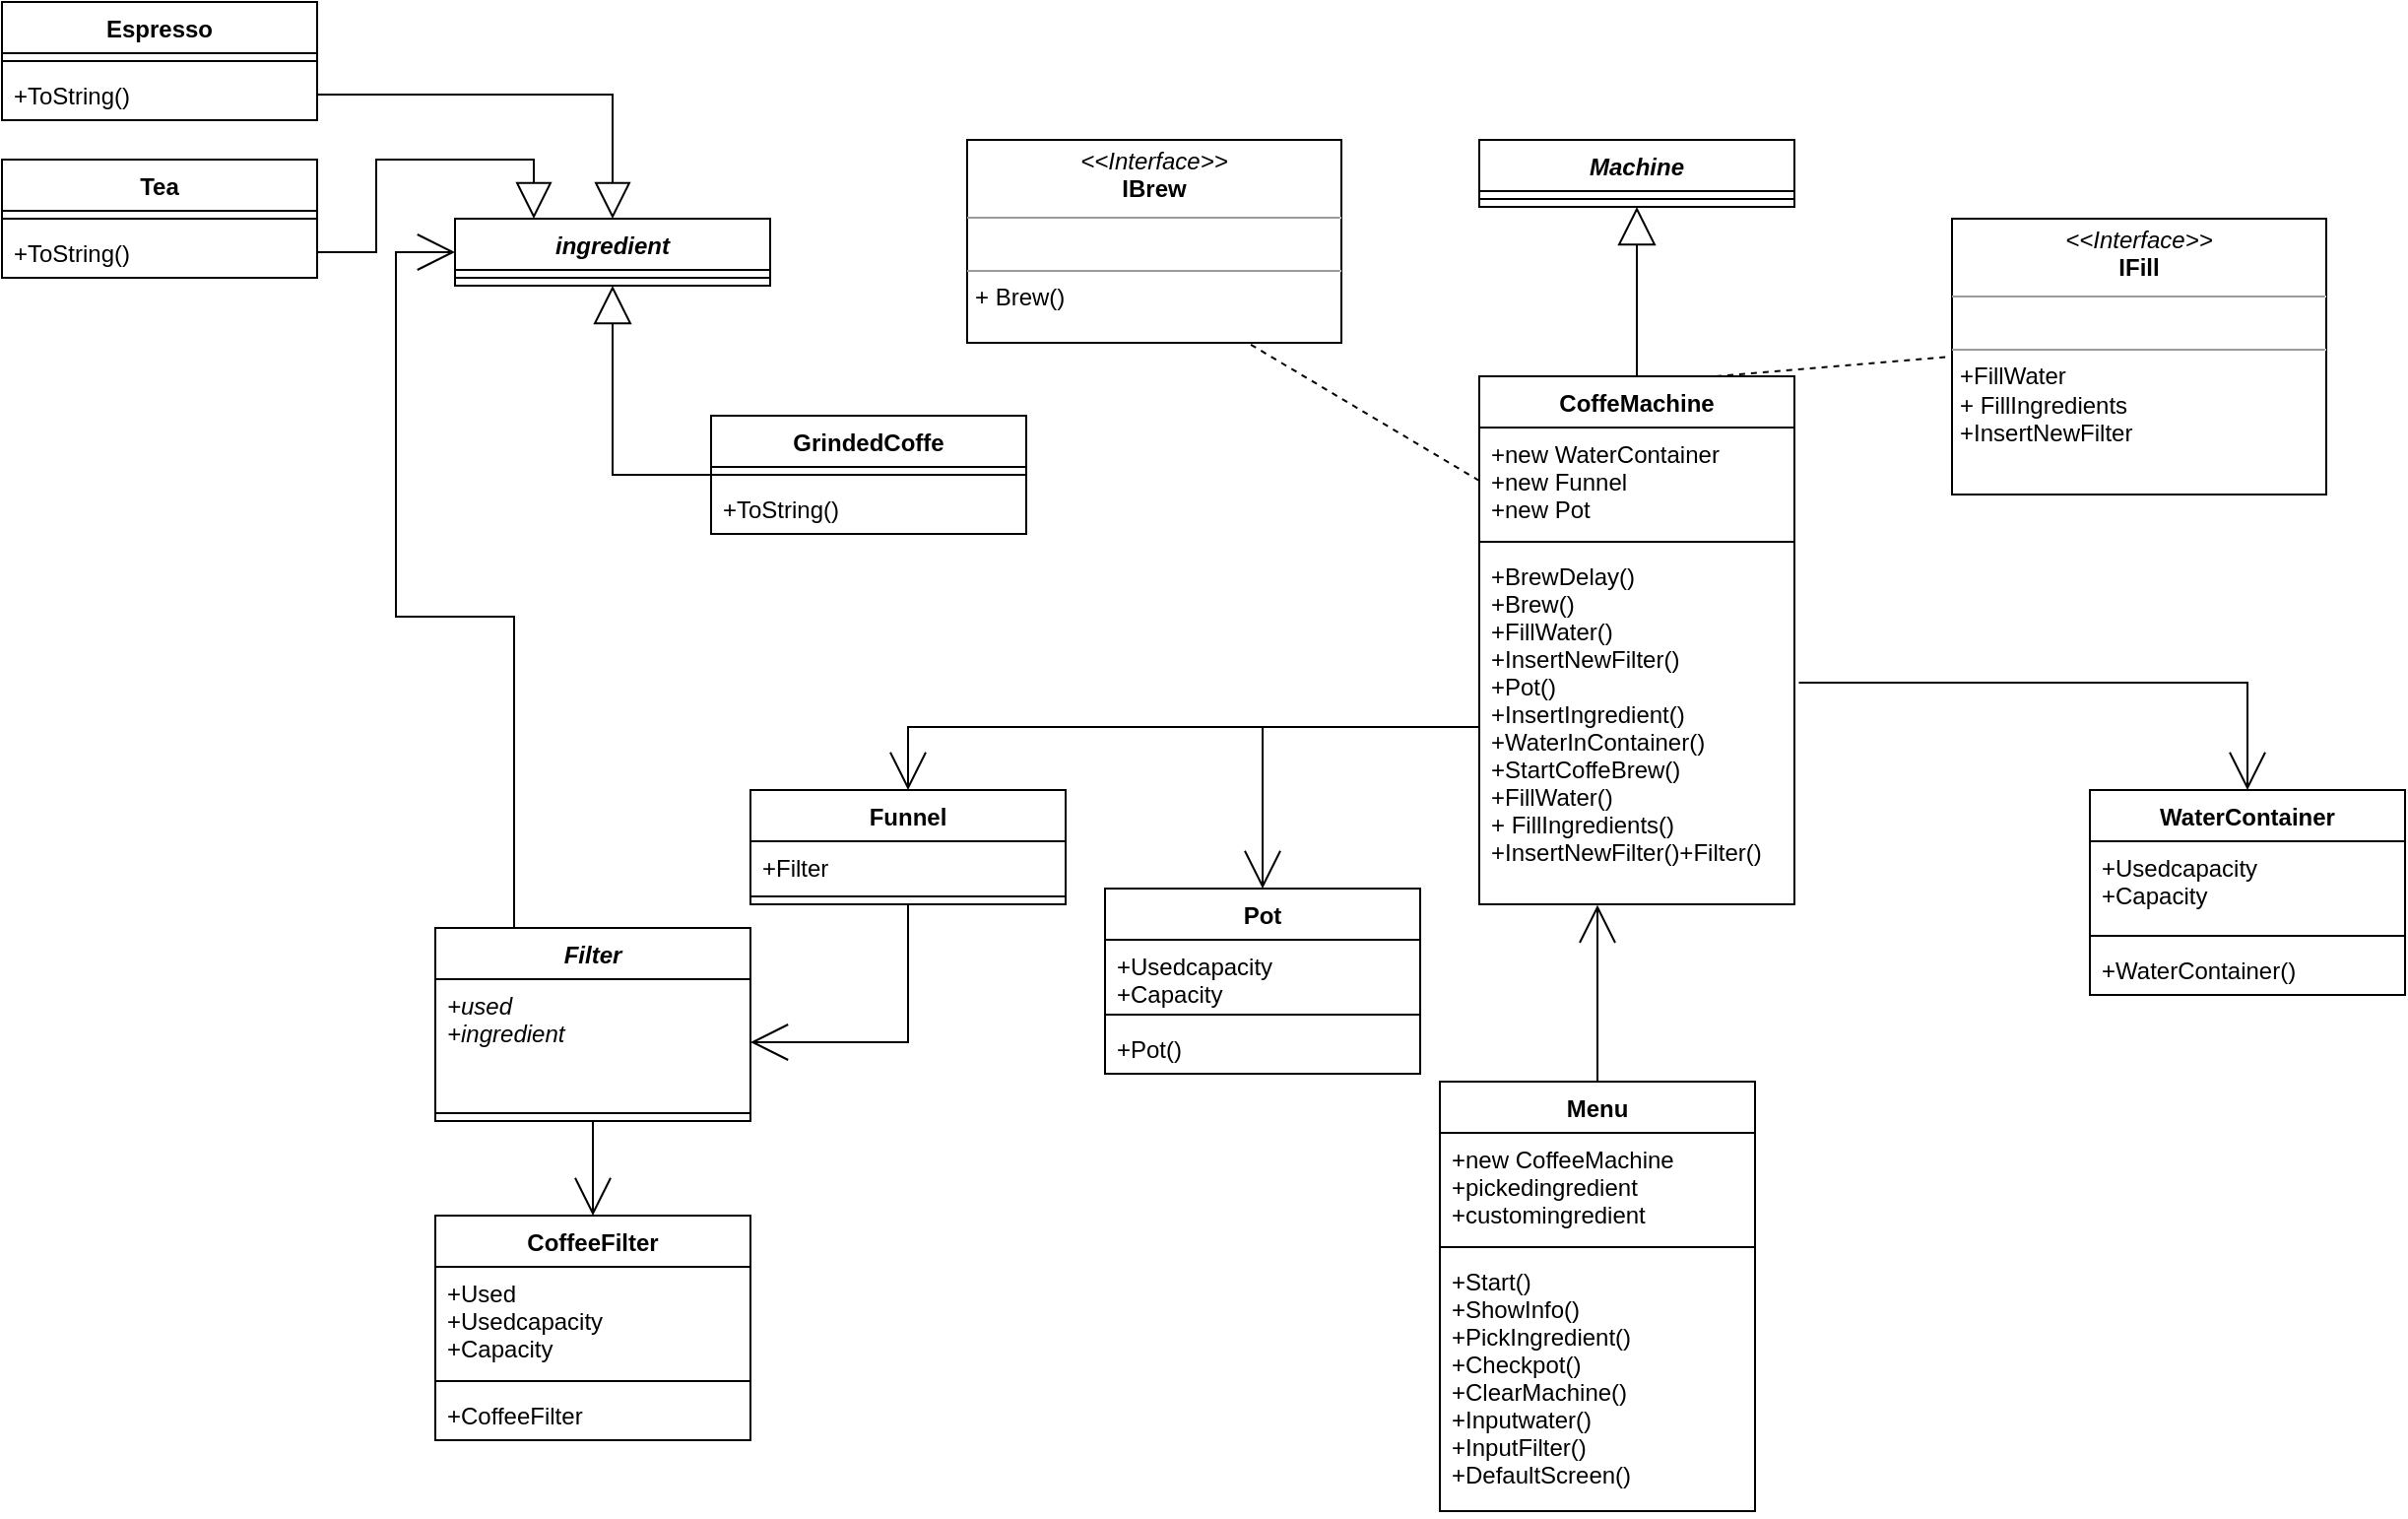 <mxfile version="13.8.8" type="device"><diagram id="LO_t9i2p7jxRv9cvfPRY" name="Page-1"><mxGraphModel dx="2473" dy="931" grid="1" gridSize="10" guides="1" tooltips="1" connect="1" arrows="1" fold="1" page="0" pageScale="1" pageWidth="827" pageHeight="1169" background="none" math="0" shadow="0"><root><mxCell id="0"/><mxCell id="1" parent="0"/><mxCell id="_DNaBIefoMyBeeURHFws-1" value="Machine" style="swimlane;fontStyle=3;align=center;verticalAlign=top;childLayout=stackLayout;horizontal=1;startSize=26;horizontalStack=0;resizeParent=1;resizeParentMax=0;resizeLast=0;collapsible=1;marginBottom=0;" vertex="1" parent="1"><mxGeometry x="320" y="160" width="160" height="34" as="geometry"/></mxCell><mxCell id="_DNaBIefoMyBeeURHFws-3" value="" style="line;strokeWidth=1;fillColor=none;align=left;verticalAlign=middle;spacingTop=-1;spacingLeft=3;spacingRight=3;rotatable=0;labelPosition=right;points=[];portConstraint=eastwest;" vertex="1" parent="_DNaBIefoMyBeeURHFws-1"><mxGeometry y="26" width="160" height="8" as="geometry"/></mxCell><mxCell id="_DNaBIefoMyBeeURHFws-9" style="edgeStyle=orthogonalEdgeStyle;rounded=0;orthogonalLoop=1;jettySize=auto;html=1;exitX=0.5;exitY=0;exitDx=0;exitDy=0;entryX=0.5;entryY=1;entryDx=0;entryDy=0;endArrow=block;endFill=0;endSize=17;" edge="1" parent="1" source="_DNaBIefoMyBeeURHFws-69" target="_DNaBIefoMyBeeURHFws-1"><mxGeometry relative="1" as="geometry"><mxPoint x="400" y="360" as="sourcePoint"/></mxGeometry></mxCell><mxCell id="_DNaBIefoMyBeeURHFws-75" style="edgeStyle=orthogonalEdgeStyle;rounded=0;orthogonalLoop=1;jettySize=auto;html=1;exitX=0.5;exitY=1;exitDx=0;exitDy=0;endArrow=open;endFill=0;endSize=17;" edge="1" parent="1" source="_DNaBIefoMyBeeURHFws-14" target="_DNaBIefoMyBeeURHFws-19"><mxGeometry relative="1" as="geometry"/></mxCell><mxCell id="_DNaBIefoMyBeeURHFws-14" value="Funnel" style="swimlane;fontStyle=1;align=center;verticalAlign=top;childLayout=stackLayout;horizontal=1;startSize=26;horizontalStack=0;resizeParent=1;resizeParentMax=0;resizeLast=0;collapsible=1;marginBottom=0;" vertex="1" parent="1"><mxGeometry x="-50" y="490" width="160" height="58" as="geometry"/></mxCell><mxCell id="_DNaBIefoMyBeeURHFws-15" value="+Filter&#xA;" style="text;strokeColor=none;fillColor=none;align=left;verticalAlign=top;spacingLeft=4;spacingRight=4;overflow=hidden;rotatable=0;points=[[0,0.5],[1,0.5]];portConstraint=eastwest;" vertex="1" parent="_DNaBIefoMyBeeURHFws-14"><mxGeometry y="26" width="160" height="24" as="geometry"/></mxCell><mxCell id="_DNaBIefoMyBeeURHFws-16" value="" style="line;strokeWidth=1;fillColor=none;align=left;verticalAlign=middle;spacingTop=-1;spacingLeft=3;spacingRight=3;rotatable=0;labelPosition=right;points=[];portConstraint=eastwest;" vertex="1" parent="_DNaBIefoMyBeeURHFws-14"><mxGeometry y="50" width="160" height="8" as="geometry"/></mxCell><mxCell id="_DNaBIefoMyBeeURHFws-100" style="edgeStyle=orthogonalEdgeStyle;rounded=0;orthogonalLoop=1;jettySize=auto;html=1;exitX=0.5;exitY=1;exitDx=0;exitDy=0;entryX=0.5;entryY=0;entryDx=0;entryDy=0;endArrow=open;endFill=0;endSize=17;" edge="1" parent="1" source="_DNaBIefoMyBeeURHFws-18" target="_DNaBIefoMyBeeURHFws-44"><mxGeometry relative="1" as="geometry"/></mxCell><mxCell id="_DNaBIefoMyBeeURHFws-102" style="edgeStyle=orthogonalEdgeStyle;rounded=0;orthogonalLoop=1;jettySize=auto;html=1;exitX=0.25;exitY=0;exitDx=0;exitDy=0;entryX=0;entryY=0.5;entryDx=0;entryDy=0;endArrow=open;endFill=0;endSize=17;" edge="1" parent="1" source="_DNaBIefoMyBeeURHFws-18" target="_DNaBIefoMyBeeURHFws-36"><mxGeometry relative="1" as="geometry"/></mxCell><mxCell id="_DNaBIefoMyBeeURHFws-18" value="Filter" style="swimlane;fontStyle=3;align=center;verticalAlign=top;childLayout=stackLayout;horizontal=1;startSize=26;horizontalStack=0;resizeParent=1;resizeParentMax=0;resizeLast=0;collapsible=1;marginBottom=0;" vertex="1" parent="1"><mxGeometry x="-210" y="560" width="160" height="98" as="geometry"/></mxCell><mxCell id="_DNaBIefoMyBeeURHFws-19" value="+used&#xA;+ingredient&#xA;&#xA;&#xA;" style="text;strokeColor=none;fillColor=none;align=left;verticalAlign=top;spacingLeft=4;spacingRight=4;overflow=hidden;rotatable=0;points=[[0,0.5],[1,0.5]];portConstraint=eastwest;fontStyle=2" vertex="1" parent="_DNaBIefoMyBeeURHFws-18"><mxGeometry y="26" width="160" height="64" as="geometry"/></mxCell><mxCell id="_DNaBIefoMyBeeURHFws-20" value="" style="line;strokeWidth=1;fillColor=none;align=left;verticalAlign=middle;spacingTop=-1;spacingLeft=3;spacingRight=3;rotatable=0;labelPosition=right;points=[];portConstraint=eastwest;" vertex="1" parent="_DNaBIefoMyBeeURHFws-18"><mxGeometry y="90" width="160" height="8" as="geometry"/></mxCell><mxCell id="_DNaBIefoMyBeeURHFws-36" value="ingredient" style="swimlane;fontStyle=3;align=center;verticalAlign=top;childLayout=stackLayout;horizontal=1;startSize=26;horizontalStack=0;resizeParent=1;resizeParentMax=0;resizeLast=0;collapsible=1;marginBottom=0;" vertex="1" parent="1"><mxGeometry x="-200" y="200" width="160" height="34" as="geometry"/></mxCell><mxCell id="_DNaBIefoMyBeeURHFws-38" value="" style="line;strokeWidth=1;fillColor=none;align=left;verticalAlign=middle;spacingTop=-1;spacingLeft=3;spacingRight=3;rotatable=0;labelPosition=right;points=[];portConstraint=eastwest;" vertex="1" parent="_DNaBIefoMyBeeURHFws-36"><mxGeometry y="26" width="160" height="8" as="geometry"/></mxCell><mxCell id="_DNaBIefoMyBeeURHFws-40" value="WaterContainer" style="swimlane;fontStyle=1;align=center;verticalAlign=top;childLayout=stackLayout;horizontal=1;startSize=26;horizontalStack=0;resizeParent=1;resizeParentMax=0;resizeLast=0;collapsible=1;marginBottom=0;" vertex="1" parent="1"><mxGeometry x="630" y="490" width="160" height="104" as="geometry"/></mxCell><mxCell id="_DNaBIefoMyBeeURHFws-41" value="+Usedcapacity&#xA;+Capacity&#xA;&#xA;&#xA;" style="text;strokeColor=none;fillColor=none;align=left;verticalAlign=top;spacingLeft=4;spacingRight=4;overflow=hidden;rotatable=0;points=[[0,0.5],[1,0.5]];portConstraint=eastwest;" vertex="1" parent="_DNaBIefoMyBeeURHFws-40"><mxGeometry y="26" width="160" height="44" as="geometry"/></mxCell><mxCell id="_DNaBIefoMyBeeURHFws-42" value="" style="line;strokeWidth=1;fillColor=none;align=left;verticalAlign=middle;spacingTop=-1;spacingLeft=3;spacingRight=3;rotatable=0;labelPosition=right;points=[];portConstraint=eastwest;" vertex="1" parent="_DNaBIefoMyBeeURHFws-40"><mxGeometry y="70" width="160" height="8" as="geometry"/></mxCell><mxCell id="_DNaBIefoMyBeeURHFws-43" value="+WaterContainer()" style="text;strokeColor=none;fillColor=none;align=left;verticalAlign=top;spacingLeft=4;spacingRight=4;overflow=hidden;rotatable=0;points=[[0,0.5],[1,0.5]];portConstraint=eastwest;" vertex="1" parent="_DNaBIefoMyBeeURHFws-40"><mxGeometry y="78" width="160" height="26" as="geometry"/></mxCell><mxCell id="_DNaBIefoMyBeeURHFws-44" value="CoffeeFilter" style="swimlane;fontStyle=1;align=center;verticalAlign=top;childLayout=stackLayout;horizontal=1;startSize=26;horizontalStack=0;resizeParent=1;resizeParentMax=0;resizeLast=0;collapsible=1;marginBottom=0;" vertex="1" parent="1"><mxGeometry x="-210" y="706" width="160" height="114" as="geometry"/></mxCell><mxCell id="_DNaBIefoMyBeeURHFws-45" value="+Used&#xA;+Usedcapacity&#xA;+Capacity&#xA;&#xA;&#xA;" style="text;strokeColor=none;fillColor=none;align=left;verticalAlign=top;spacingLeft=4;spacingRight=4;overflow=hidden;rotatable=0;points=[[0,0.5],[1,0.5]];portConstraint=eastwest;" vertex="1" parent="_DNaBIefoMyBeeURHFws-44"><mxGeometry y="26" width="160" height="54" as="geometry"/></mxCell><mxCell id="_DNaBIefoMyBeeURHFws-46" value="" style="line;strokeWidth=1;fillColor=none;align=left;verticalAlign=middle;spacingTop=-1;spacingLeft=3;spacingRight=3;rotatable=0;labelPosition=right;points=[];portConstraint=eastwest;" vertex="1" parent="_DNaBIefoMyBeeURHFws-44"><mxGeometry y="80" width="160" height="8" as="geometry"/></mxCell><mxCell id="_DNaBIefoMyBeeURHFws-47" value="+CoffeeFilter" style="text;strokeColor=none;fillColor=none;align=left;verticalAlign=top;spacingLeft=4;spacingRight=4;overflow=hidden;rotatable=0;points=[[0,0.5],[1,0.5]];portConstraint=eastwest;" vertex="1" parent="_DNaBIefoMyBeeURHFws-44"><mxGeometry y="88" width="160" height="26" as="geometry"/></mxCell><mxCell id="_DNaBIefoMyBeeURHFws-51" value="GrindedCoffe" style="swimlane;fontStyle=1;align=center;verticalAlign=top;childLayout=stackLayout;horizontal=1;startSize=26;horizontalStack=0;resizeParent=1;resizeParentMax=0;resizeLast=0;collapsible=1;marginBottom=0;" vertex="1" parent="1"><mxGeometry x="-70" y="300" width="160" height="60" as="geometry"/></mxCell><mxCell id="_DNaBIefoMyBeeURHFws-53" value="" style="line;strokeWidth=1;fillColor=none;align=left;verticalAlign=middle;spacingTop=-1;spacingLeft=3;spacingRight=3;rotatable=0;labelPosition=right;points=[];portConstraint=eastwest;" vertex="1" parent="_DNaBIefoMyBeeURHFws-51"><mxGeometry y="26" width="160" height="8" as="geometry"/></mxCell><mxCell id="_DNaBIefoMyBeeURHFws-54" value="+ToString()" style="text;strokeColor=none;fillColor=none;align=left;verticalAlign=top;spacingLeft=4;spacingRight=4;overflow=hidden;rotatable=0;points=[[0,0.5],[1,0.5]];portConstraint=eastwest;" vertex="1" parent="_DNaBIefoMyBeeURHFws-51"><mxGeometry y="34" width="160" height="26" as="geometry"/></mxCell><mxCell id="_DNaBIefoMyBeeURHFws-56" value="Menu" style="swimlane;fontStyle=1;align=center;verticalAlign=top;childLayout=stackLayout;horizontal=1;startSize=26;horizontalStack=0;resizeParent=1;resizeParentMax=0;resizeLast=0;collapsible=1;marginBottom=0;" vertex="1" parent="1"><mxGeometry x="300" y="638" width="160" height="218" as="geometry"/></mxCell><mxCell id="_DNaBIefoMyBeeURHFws-57" value="+new CoffeeMachine&#xA;+pickedingredient&#xA;+customingredient&#xA;" style="text;strokeColor=none;fillColor=none;align=left;verticalAlign=top;spacingLeft=4;spacingRight=4;overflow=hidden;rotatable=0;points=[[0,0.5],[1,0.5]];portConstraint=eastwest;" vertex="1" parent="_DNaBIefoMyBeeURHFws-56"><mxGeometry y="26" width="160" height="54" as="geometry"/></mxCell><mxCell id="_DNaBIefoMyBeeURHFws-58" value="" style="line;strokeWidth=1;fillColor=none;align=left;verticalAlign=middle;spacingTop=-1;spacingLeft=3;spacingRight=3;rotatable=0;labelPosition=right;points=[];portConstraint=eastwest;" vertex="1" parent="_DNaBIefoMyBeeURHFws-56"><mxGeometry y="80" width="160" height="8" as="geometry"/></mxCell><mxCell id="_DNaBIefoMyBeeURHFws-59" value="+Start()&#xA;+ShowInfo()&#xA;+PickIngredient()&#xA;+Checkpot()&#xA;+ClearMachine()&#xA;+Inputwater()&#xA;+InputFilter()&#xA;+DefaultScreen()&#xA;&#xA;" style="text;strokeColor=none;fillColor=none;align=left;verticalAlign=top;spacingLeft=4;spacingRight=4;overflow=hidden;rotatable=0;points=[[0,0.5],[1,0.5]];portConstraint=eastwest;" vertex="1" parent="_DNaBIefoMyBeeURHFws-56"><mxGeometry y="88" width="160" height="130" as="geometry"/></mxCell><mxCell id="_DNaBIefoMyBeeURHFws-74" style="edgeStyle=orthogonalEdgeStyle;rounded=0;orthogonalLoop=1;jettySize=auto;html=1;exitX=1.014;exitY=0.375;exitDx=0;exitDy=0;entryX=0.5;entryY=0;entryDx=0;entryDy=0;endArrow=open;endFill=0;endSize=17;exitPerimeter=0;" edge="1" parent="1" source="_DNaBIefoMyBeeURHFws-72" target="_DNaBIefoMyBeeURHFws-40"><mxGeometry relative="1" as="geometry"/></mxCell><mxCell id="_DNaBIefoMyBeeURHFws-69" value="CoffeMachine" style="swimlane;fontStyle=1;align=center;verticalAlign=top;childLayout=stackLayout;horizontal=1;startSize=26;horizontalStack=0;resizeParent=1;resizeParentMax=0;resizeLast=0;collapsible=1;marginBottom=0;" vertex="1" parent="1"><mxGeometry x="320" y="280" width="160" height="268" as="geometry"/></mxCell><mxCell id="_DNaBIefoMyBeeURHFws-70" value="+new WaterContainer&#xA;+new Funnel&#xA;+new Pot&#xA;" style="text;strokeColor=none;fillColor=none;align=left;verticalAlign=top;spacingLeft=4;spacingRight=4;overflow=hidden;rotatable=0;points=[[0,0.5],[1,0.5]];portConstraint=eastwest;" vertex="1" parent="_DNaBIefoMyBeeURHFws-69"><mxGeometry y="26" width="160" height="54" as="geometry"/></mxCell><mxCell id="_DNaBIefoMyBeeURHFws-71" value="" style="line;strokeWidth=1;fillColor=none;align=left;verticalAlign=middle;spacingTop=-1;spacingLeft=3;spacingRight=3;rotatable=0;labelPosition=right;points=[];portConstraint=eastwest;" vertex="1" parent="_DNaBIefoMyBeeURHFws-69"><mxGeometry y="80" width="160" height="8" as="geometry"/></mxCell><mxCell id="_DNaBIefoMyBeeURHFws-72" value="+BrewDelay()&#xA;+Brew()&#xA;+FillWater()&#xA;+InsertNewFilter()&#xA;+Pot()&#xA;+InsertIngredient()&#xA;+WaterInContainer()&#xA;+StartCoffeBrew()&#xA;+FillWater()&#xA;+ FillIngredients()&#xA;+InsertNewFilter()+Filter()" style="text;strokeColor=none;fillColor=none;align=left;verticalAlign=top;spacingLeft=4;spacingRight=4;overflow=hidden;rotatable=0;points=[[0,0.5],[1,0.5]];portConstraint=eastwest;" vertex="1" parent="_DNaBIefoMyBeeURHFws-69"><mxGeometry y="88" width="160" height="180" as="geometry"/></mxCell><mxCell id="_DNaBIefoMyBeeURHFws-73" style="edgeStyle=orthogonalEdgeStyle;rounded=0;orthogonalLoop=1;jettySize=auto;html=1;exitX=0.5;exitY=0;exitDx=0;exitDy=0;entryX=0.375;entryY=1.002;entryDx=0;entryDy=0;endArrow=open;endFill=0;endSize=17;entryPerimeter=0;" edge="1" parent="1" source="_DNaBIefoMyBeeURHFws-56" target="_DNaBIefoMyBeeURHFws-72"><mxGeometry relative="1" as="geometry"/></mxCell><mxCell id="_DNaBIefoMyBeeURHFws-78" style="edgeStyle=orthogonalEdgeStyle;rounded=0;orthogonalLoop=1;jettySize=auto;html=1;exitX=0;exitY=0.5;exitDx=0;exitDy=0;entryX=0.5;entryY=1;entryDx=0;entryDy=0;endArrow=block;endFill=0;endSize=17;" edge="1" parent="1" source="_DNaBIefoMyBeeURHFws-51" target="_DNaBIefoMyBeeURHFws-36"><mxGeometry relative="1" as="geometry"><mxPoint x="240" y="919" as="sourcePoint"/></mxGeometry></mxCell><mxCell id="_DNaBIefoMyBeeURHFws-79" value="&lt;p style=&quot;margin: 0px ; margin-top: 4px ; text-align: center&quot;&gt;&lt;i&gt;&amp;lt;&amp;lt;Interface&amp;gt;&amp;gt;&lt;/i&gt;&lt;br&gt;&lt;b&gt;IFill&lt;/b&gt;&lt;/p&gt;&lt;hr size=&quot;1&quot;&gt;&lt;br&gt;&lt;hr size=&quot;1&quot;&gt;&lt;p style=&quot;margin: 0px ; margin-left: 4px&quot;&gt;+FillWater&lt;br&gt;+ FillIngredients&lt;/p&gt;&lt;p style=&quot;margin: 0px ; margin-left: 4px&quot;&gt;+InsertNewFilter&lt;br&gt;&lt;/p&gt;" style="verticalAlign=top;align=left;overflow=fill;fontSize=12;fontFamily=Helvetica;html=1;" vertex="1" parent="1"><mxGeometry x="560" y="200" width="190" height="140" as="geometry"/></mxCell><mxCell id="_DNaBIefoMyBeeURHFws-81" value="" style="endArrow=none;dashed=1;html=1;entryX=0;entryY=0.5;entryDx=0;entryDy=0;exitX=0.75;exitY=0;exitDx=0;exitDy=0;" edge="1" parent="1" source="_DNaBIefoMyBeeURHFws-69" target="_DNaBIefoMyBeeURHFws-79"><mxGeometry width="50" height="50" relative="1" as="geometry"><mxPoint x="200" y="570" as="sourcePoint"/><mxPoint x="250" y="520" as="targetPoint"/></mxGeometry></mxCell><mxCell id="_DNaBIefoMyBeeURHFws-82" value="&lt;p style=&quot;margin: 0px ; margin-top: 4px ; text-align: center&quot;&gt;&lt;i&gt;&amp;lt;&amp;lt;Interface&amp;gt;&amp;gt;&lt;/i&gt;&lt;br&gt;&lt;b&gt;IBrew&lt;/b&gt;&lt;/p&gt;&lt;hr size=&quot;1&quot;&gt;&lt;br&gt;&lt;hr size=&quot;1&quot;&gt;&lt;p style=&quot;margin: 0px ; margin-left: 4px&quot;&gt;+ Brew()&lt;br&gt;&lt;/p&gt;" style="verticalAlign=top;align=left;overflow=fill;fontSize=12;fontFamily=Helvetica;html=1;" vertex="1" parent="1"><mxGeometry x="60" y="160" width="190" height="103" as="geometry"/></mxCell><mxCell id="_DNaBIefoMyBeeURHFws-83" value="" style="endArrow=none;dashed=1;html=1;entryX=0.75;entryY=1;entryDx=0;entryDy=0;exitX=0;exitY=0.5;exitDx=0;exitDy=0;" edge="1" parent="1" source="_DNaBIefoMyBeeURHFws-70" target="_DNaBIefoMyBeeURHFws-82"><mxGeometry width="50" height="50" relative="1" as="geometry"><mxPoint x="200" y="560" as="sourcePoint"/><mxPoint x="250" y="510" as="targetPoint"/></mxGeometry></mxCell><mxCell id="_DNaBIefoMyBeeURHFws-85" value="Pot" style="swimlane;fontStyle=1;align=center;verticalAlign=top;childLayout=stackLayout;horizontal=1;startSize=26;horizontalStack=0;resizeParent=1;resizeParentMax=0;resizeLast=0;collapsible=1;marginBottom=0;" vertex="1" parent="1"><mxGeometry x="130" y="540" width="160" height="94" as="geometry"/></mxCell><mxCell id="_DNaBIefoMyBeeURHFws-86" value="+Usedcapacity&#xA;+Capacity&#xA;" style="text;strokeColor=none;fillColor=none;align=left;verticalAlign=top;spacingLeft=4;spacingRight=4;overflow=hidden;rotatable=0;points=[[0,0.5],[1,0.5]];portConstraint=eastwest;" vertex="1" parent="_DNaBIefoMyBeeURHFws-85"><mxGeometry y="26" width="160" height="34" as="geometry"/></mxCell><mxCell id="_DNaBIefoMyBeeURHFws-87" value="" style="line;strokeWidth=1;fillColor=none;align=left;verticalAlign=middle;spacingTop=-1;spacingLeft=3;spacingRight=3;rotatable=0;labelPosition=right;points=[];portConstraint=eastwest;" vertex="1" parent="_DNaBIefoMyBeeURHFws-85"><mxGeometry y="60" width="160" height="8" as="geometry"/></mxCell><mxCell id="_DNaBIefoMyBeeURHFws-88" value="+Pot()" style="text;strokeColor=none;fillColor=none;align=left;verticalAlign=top;spacingLeft=4;spacingRight=4;overflow=hidden;rotatable=0;points=[[0,0.5],[1,0.5]];portConstraint=eastwest;" vertex="1" parent="_DNaBIefoMyBeeURHFws-85"><mxGeometry y="68" width="160" height="26" as="geometry"/></mxCell><mxCell id="_DNaBIefoMyBeeURHFws-91" style="edgeStyle=orthogonalEdgeStyle;rounded=0;orthogonalLoop=1;jettySize=auto;html=1;exitX=0;exitY=0.5;exitDx=0;exitDy=0;entryX=0.5;entryY=0;entryDx=0;entryDy=0;endArrow=open;endFill=0;endSize=17;" edge="1" parent="1" source="_DNaBIefoMyBeeURHFws-72" target="_DNaBIefoMyBeeURHFws-85"><mxGeometry relative="1" as="geometry"/></mxCell><mxCell id="_DNaBIefoMyBeeURHFws-96" style="edgeStyle=orthogonalEdgeStyle;rounded=0;orthogonalLoop=1;jettySize=auto;html=1;exitX=0;exitY=0.5;exitDx=0;exitDy=0;entryX=0.5;entryY=0;entryDx=0;entryDy=0;endArrow=open;endFill=0;endSize=17;" edge="1" parent="1" source="_DNaBIefoMyBeeURHFws-72" target="_DNaBIefoMyBeeURHFws-14"><mxGeometry relative="1" as="geometry"/></mxCell><mxCell id="_DNaBIefoMyBeeURHFws-107" value="Tea" style="swimlane;fontStyle=1;align=center;verticalAlign=top;childLayout=stackLayout;horizontal=1;startSize=26;horizontalStack=0;resizeParent=1;resizeParentMax=0;resizeLast=0;collapsible=1;marginBottom=0;" vertex="1" parent="1"><mxGeometry x="-430" y="170" width="160" height="60" as="geometry"/></mxCell><mxCell id="_DNaBIefoMyBeeURHFws-108" value="" style="line;strokeWidth=1;fillColor=none;align=left;verticalAlign=middle;spacingTop=-1;spacingLeft=3;spacingRight=3;rotatable=0;labelPosition=right;points=[];portConstraint=eastwest;" vertex="1" parent="_DNaBIefoMyBeeURHFws-107"><mxGeometry y="26" width="160" height="8" as="geometry"/></mxCell><mxCell id="_DNaBIefoMyBeeURHFws-109" value="+ToString()" style="text;strokeColor=none;fillColor=none;align=left;verticalAlign=top;spacingLeft=4;spacingRight=4;overflow=hidden;rotatable=0;points=[[0,0.5],[1,0.5]];portConstraint=eastwest;" vertex="1" parent="_DNaBIefoMyBeeURHFws-107"><mxGeometry y="34" width="160" height="26" as="geometry"/></mxCell><mxCell id="_DNaBIefoMyBeeURHFws-110" style="edgeStyle=orthogonalEdgeStyle;rounded=0;orthogonalLoop=1;jettySize=auto;html=1;exitX=1;exitY=0.5;exitDx=0;exitDy=0;entryX=0.25;entryY=0;entryDx=0;entryDy=0;endArrow=block;endFill=0;endSize=16;" edge="1" parent="1" source="_DNaBIefoMyBeeURHFws-109" target="_DNaBIefoMyBeeURHFws-36"><mxGeometry relative="1" as="geometry"/></mxCell><mxCell id="_DNaBIefoMyBeeURHFws-111" value="Espresso" style="swimlane;fontStyle=1;align=center;verticalAlign=top;childLayout=stackLayout;horizontal=1;startSize=26;horizontalStack=0;resizeParent=1;resizeParentMax=0;resizeLast=0;collapsible=1;marginBottom=0;" vertex="1" parent="1"><mxGeometry x="-430" y="90" width="160" height="60" as="geometry"/></mxCell><mxCell id="_DNaBIefoMyBeeURHFws-112" value="" style="line;strokeWidth=1;fillColor=none;align=left;verticalAlign=middle;spacingTop=-1;spacingLeft=3;spacingRight=3;rotatable=0;labelPosition=right;points=[];portConstraint=eastwest;" vertex="1" parent="_DNaBIefoMyBeeURHFws-111"><mxGeometry y="26" width="160" height="8" as="geometry"/></mxCell><mxCell id="_DNaBIefoMyBeeURHFws-113" value="+ToString()" style="text;strokeColor=none;fillColor=none;align=left;verticalAlign=top;spacingLeft=4;spacingRight=4;overflow=hidden;rotatable=0;points=[[0,0.5],[1,0.5]];portConstraint=eastwest;" vertex="1" parent="_DNaBIefoMyBeeURHFws-111"><mxGeometry y="34" width="160" height="26" as="geometry"/></mxCell><mxCell id="_DNaBIefoMyBeeURHFws-115" style="edgeStyle=orthogonalEdgeStyle;rounded=0;orthogonalLoop=1;jettySize=auto;html=1;exitX=1;exitY=0.5;exitDx=0;exitDy=0;entryX=0.5;entryY=0;entryDx=0;entryDy=0;endArrow=block;endFill=0;endSize=16;" edge="1" parent="1" source="_DNaBIefoMyBeeURHFws-113" target="_DNaBIefoMyBeeURHFws-36"><mxGeometry relative="1" as="geometry"/></mxCell></root></mxGraphModel></diagram></mxfile>